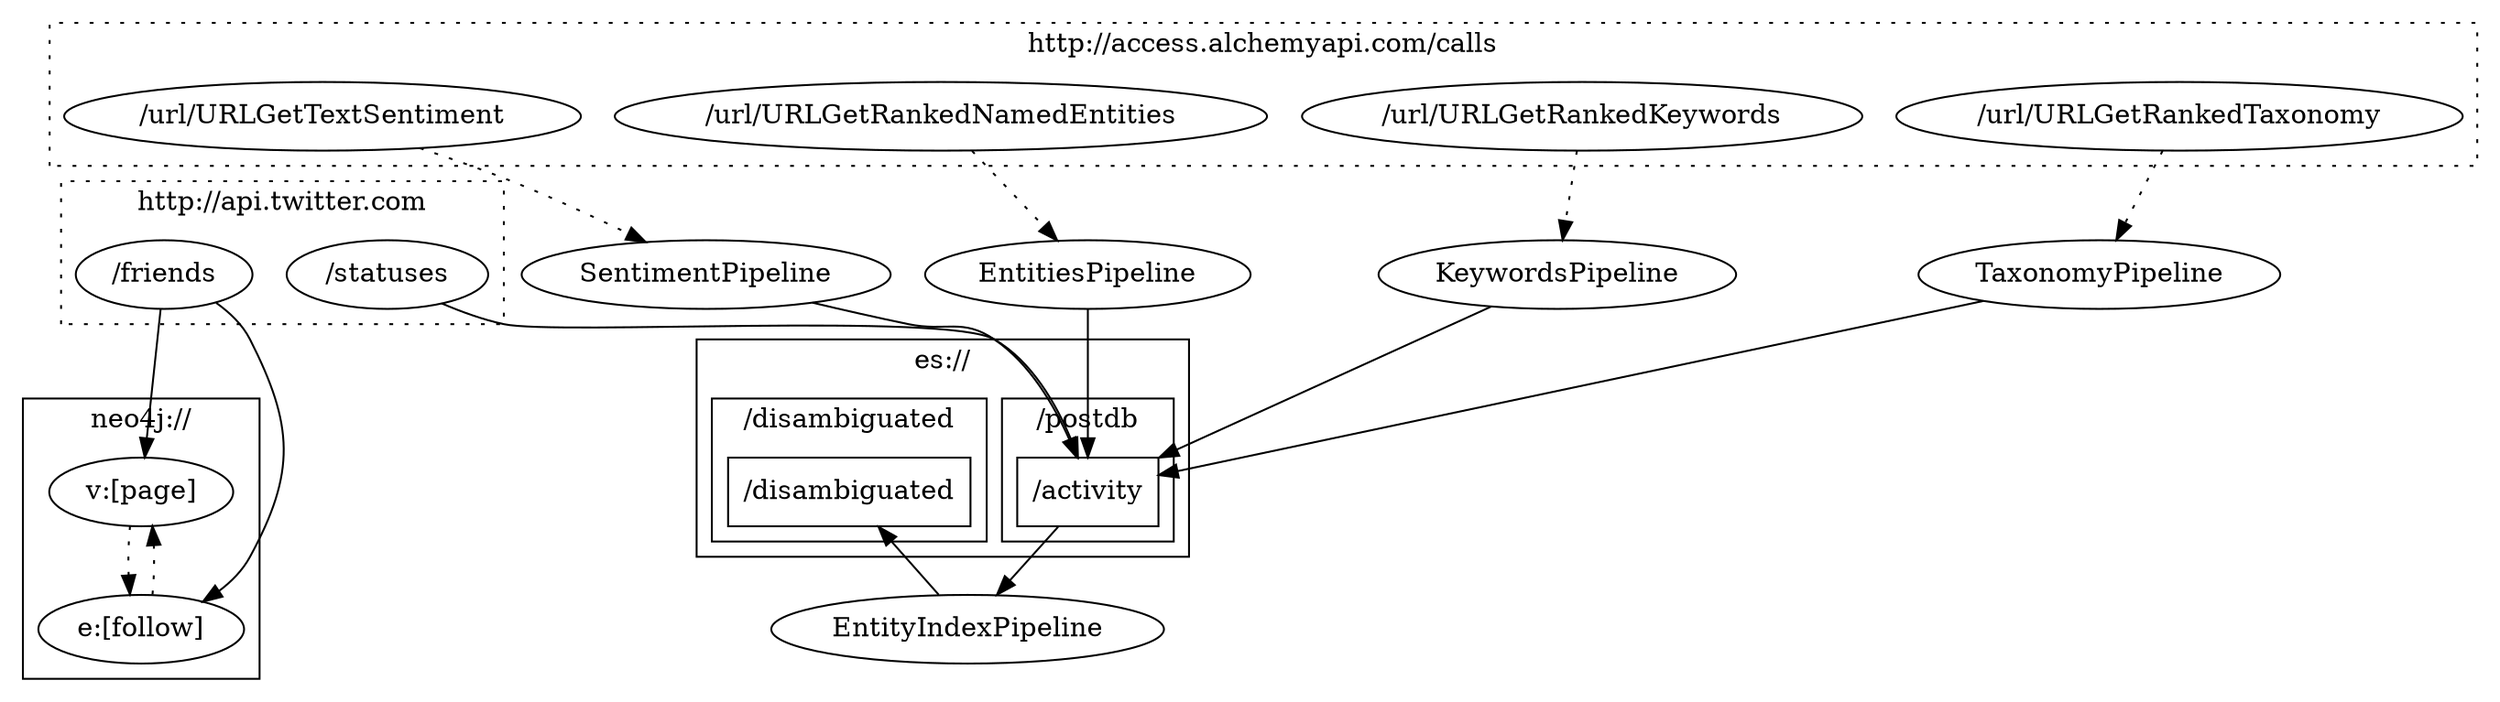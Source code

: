 digraph g {

  graph [compound = true];

  //presentation
  splines = true;
  overlap = false;
  rankdir = TB;
  
  //sources
  subgraph cluster_twitter {

	  label = "http://api.twitter.com";
      graph[style=dotted];

	  twitterfriends [label="/friends"];
      twitterstatuses [label="/statuses"];
  }

  subgraph cluster_alchemy {

  	  label = "http://access.alchemyapi.com/calls";
      graph[style=dotted];

      sentiment [label="/url/URLGetTextSentiment"];
      entities [label="/url/URLGetRankedNamedEntities"];
      keywords [label="/url/URLGetRankedKeywords"];
      taxonomy [label="/url/URLGetRankedTaxonomy"];
  }

  subgraph cluster_elastic {

	  label = "es://";
      graph[style=solid];
      node [shape=box];

	  subgraph cluster_espostdb {
	    label = "/postdb";
	    esposts [label="/activity"];
	  }

	  subgraph cluster_esdisambiguated {
        label = "/disambiguated";
        esdisambiguated [label="/disambiguated"];
      }
  }

  subgraph cluster_neo {

  	  label = "neo4j://";
      graph[style=solid];

  	  neopages [label="v:[page]"];
      neofollows [label="e:[follow]"];

      neopages -> neofollows [style=dotted];
      neofollows -> neopages [style=dotted];
  }

  entities -> EntitiesPipeline [style=dotted];
  EntitiesPipeline -> esposts;

  keywords -> KeywordsPipeline [style=dotted];
  KeywordsPipeline -> esposts;

  taxonomy -> TaxonomyPipeline [style=dotted];
  TaxonomyPipeline -> esposts;

  sentiment -> SentimentPipeline [style=dotted];
  SentimentPipeline -> esposts;

  esposts -> EntityIndexPipeline;
  EntityIndexPipeline -> esdisambiguated;

  twitterfriends -> neofollows;
  twitterfriends -> neopages;
  twitterstatuses -> esposts;
}